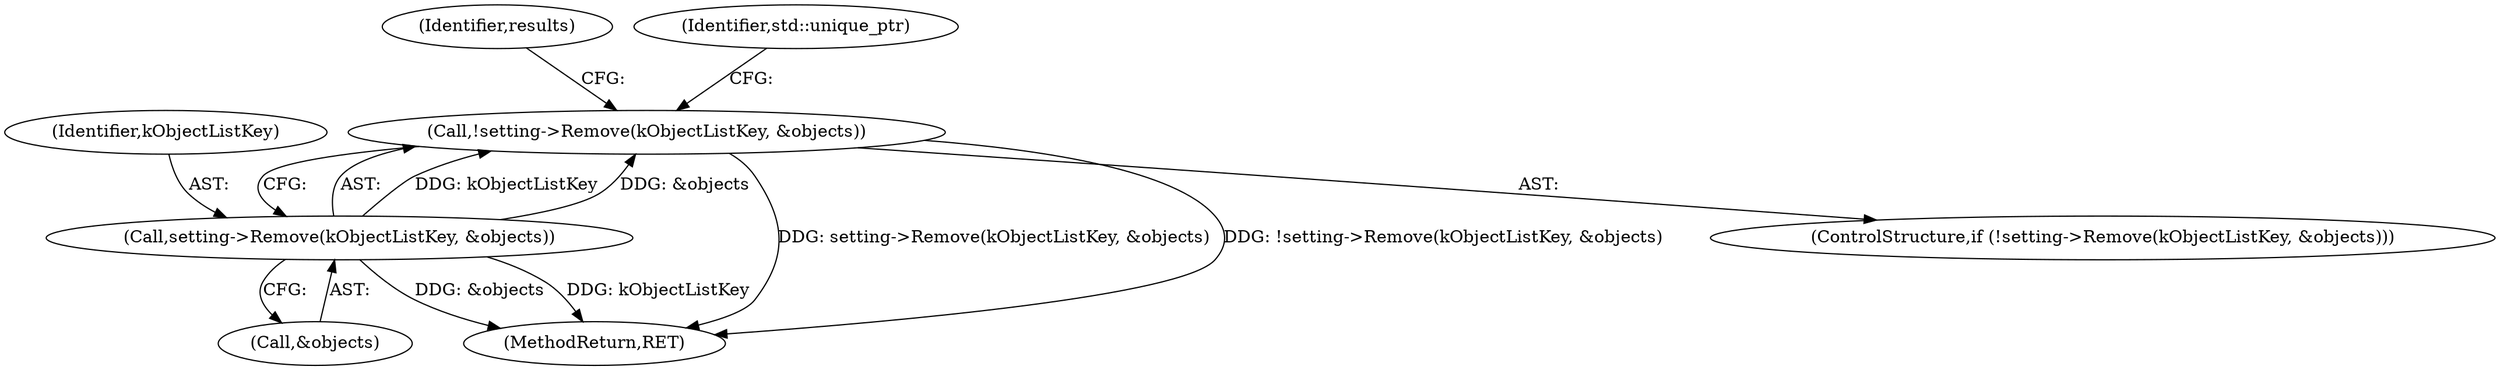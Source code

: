 digraph "0_Chrome_47ae3dfdee9a0796a079cd4eadf2f75b34f257ae@API" {
"1000141" [label="(Call,!setting->Remove(kObjectListKey, &objects))"];
"1000142" [label="(Call,setting->Remove(kObjectListKey, &objects))"];
"1000144" [label="(Call,&objects)"];
"1000143" [label="(Identifier,kObjectListKey)"];
"1000192" [label="(MethodReturn,RET)"];
"1000147" [label="(Identifier,results)"];
"1000140" [label="(ControlStructure,if (!setting->Remove(kObjectListKey, &objects)))"];
"1000142" [label="(Call,setting->Remove(kObjectListKey, &objects))"];
"1000150" [label="(Identifier,std::unique_ptr)"];
"1000141" [label="(Call,!setting->Remove(kObjectListKey, &objects))"];
"1000141" -> "1000140"  [label="AST: "];
"1000141" -> "1000142"  [label="CFG: "];
"1000142" -> "1000141"  [label="AST: "];
"1000147" -> "1000141"  [label="CFG: "];
"1000150" -> "1000141"  [label="CFG: "];
"1000141" -> "1000192"  [label="DDG: setting->Remove(kObjectListKey, &objects)"];
"1000141" -> "1000192"  [label="DDG: !setting->Remove(kObjectListKey, &objects)"];
"1000142" -> "1000141"  [label="DDG: kObjectListKey"];
"1000142" -> "1000141"  [label="DDG: &objects"];
"1000142" -> "1000144"  [label="CFG: "];
"1000143" -> "1000142"  [label="AST: "];
"1000144" -> "1000142"  [label="AST: "];
"1000142" -> "1000192"  [label="DDG: &objects"];
"1000142" -> "1000192"  [label="DDG: kObjectListKey"];
}
